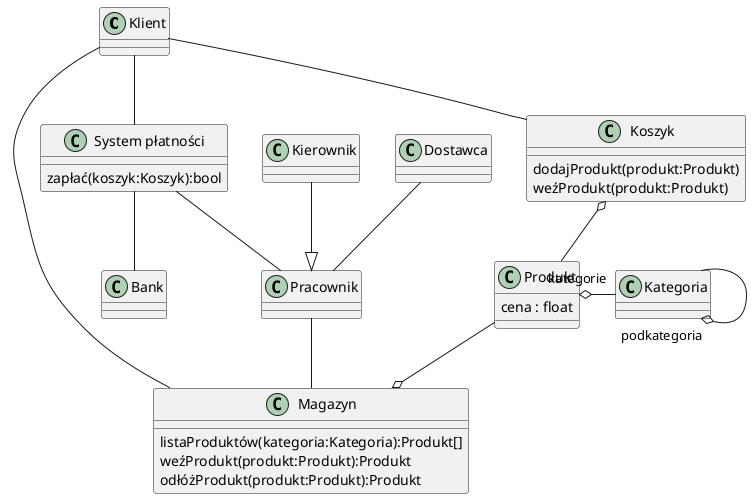 @startuml

class Klient
class Pracownik
' {
'     imie:String
'     nazwisko: String
'     nrTelefon
'     wyslijSMS(tresc:string)
' }
class Kierownik
class Dostawca
class Bank 
class Produkt{
    ' kategoria:Kategoria
    cena : float
}
class Kategoria
class Magazyn{
    listaProduktów(kategoria:Kategoria):Produkt[]
    weźProdukt(produkt:Produkt):Produkt
    ' zmiejsza stan produktów w maazynie
    odłóżProdukt(produkt:Produkt):Produkt
}
class "System płatności"{
    zapłać(koszyk:Koszyk):bool
}
class Koszyk{
    dodajProdukt(produkt:Produkt)
    weźProdukt(produkt:Produkt)
}

Kierownik --|> Pracownik

Kategoria -left--o "kategorie" Produkt
Kategoria -down-o "podkategoria" Kategoria

Produkt --o Magazyn
Klient -- Magazyn
Pracownik -- Magazyn
Dostawca -- Pracownik
Koszyk o-- Produkt
Klient -- Koszyk
Klient -- "System płatności"
"System płatności" -- Bank
"System płatności" -- Pracownik

@enduml